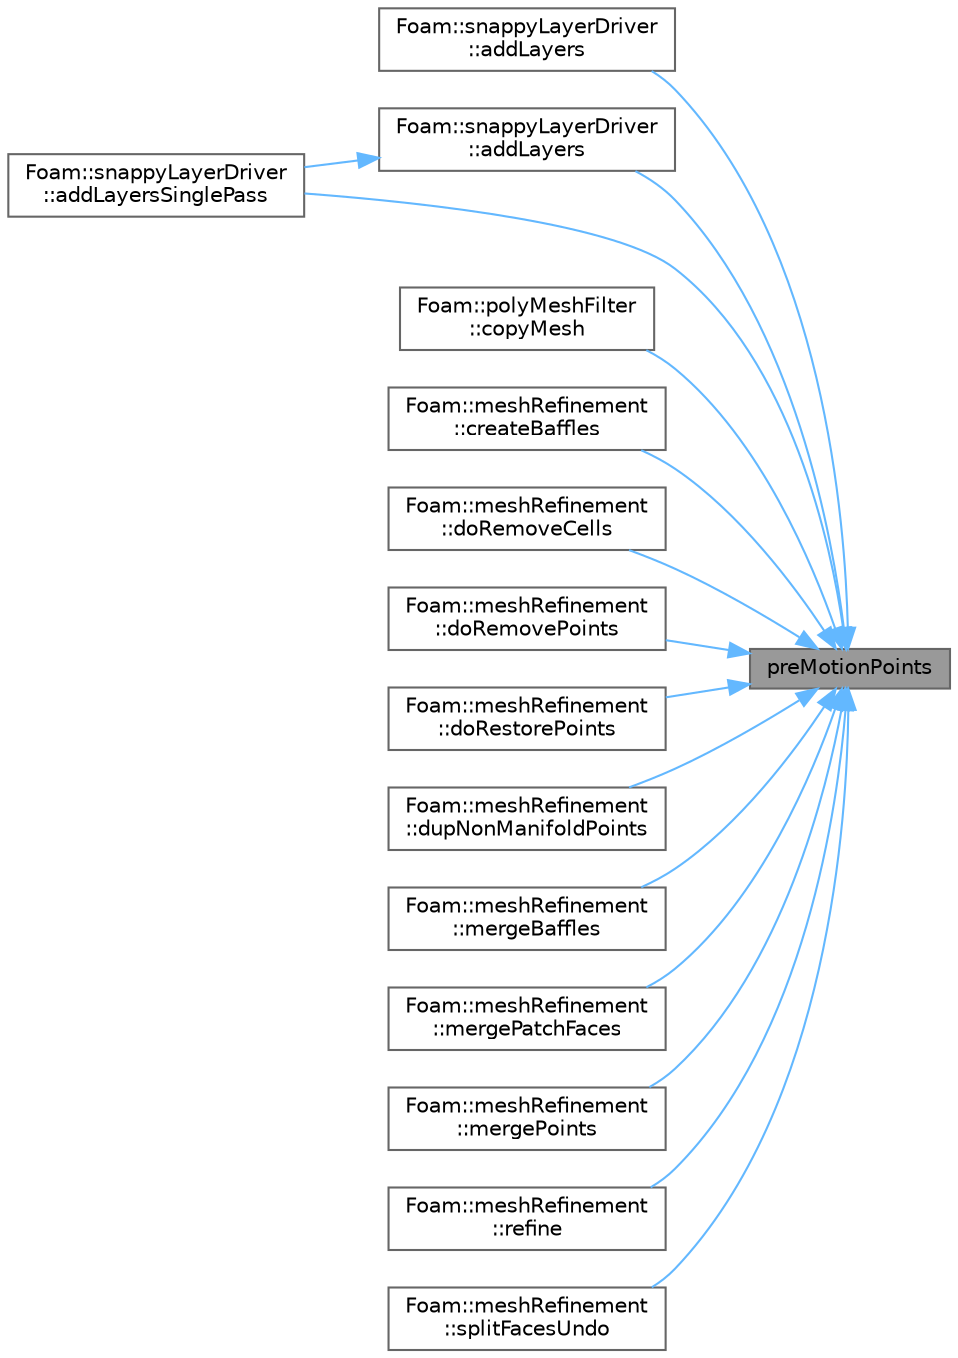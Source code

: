 digraph "preMotionPoints"
{
 // LATEX_PDF_SIZE
  bgcolor="transparent";
  edge [fontname=Helvetica,fontsize=10,labelfontname=Helvetica,labelfontsize=10];
  node [fontname=Helvetica,fontsize=10,shape=box,height=0.2,width=0.4];
  rankdir="RL";
  Node1 [id="Node000001",label="preMotionPoints",height=0.2,width=0.4,color="gray40", fillcolor="grey60", style="filled", fontcolor="black",tooltip=" "];
  Node1 -> Node2 [id="edge1_Node000001_Node000002",dir="back",color="steelblue1",style="solid",tooltip=" "];
  Node2 [id="Node000002",label="Foam::snappyLayerDriver\l::addLayers",height=0.2,width=0.4,color="grey40", fillcolor="white", style="filled",URL="$classFoam_1_1snappyLayerDriver.html#a2654851d1ffedc26e8ff1424f7097ba6",tooltip=" "];
  Node1 -> Node3 [id="edge2_Node000001_Node000003",dir="back",color="steelblue1",style="solid",tooltip=" "];
  Node3 [id="Node000003",label="Foam::snappyLayerDriver\l::addLayers",height=0.2,width=0.4,color="grey40", fillcolor="white", style="filled",URL="$classFoam_1_1snappyLayerDriver.html#a763fdd4af75939b41f923967cbc004af",tooltip=" "];
  Node3 -> Node4 [id="edge3_Node000003_Node000004",dir="back",color="steelblue1",style="solid",tooltip=" "];
  Node4 [id="Node000004",label="Foam::snappyLayerDriver\l::addLayersSinglePass",height=0.2,width=0.4,color="grey40", fillcolor="white", style="filled",URL="$classFoam_1_1snappyLayerDriver.html#a583ba067f4573637907a1ae35074ad8b",tooltip=" "];
  Node1 -> Node4 [id="edge4_Node000001_Node000004",dir="back",color="steelblue1",style="solid",tooltip=" "];
  Node1 -> Node5 [id="edge5_Node000001_Node000005",dir="back",color="steelblue1",style="solid",tooltip=" "];
  Node5 [id="Node000005",label="Foam::polyMeshFilter\l::copyMesh",height=0.2,width=0.4,color="grey40", fillcolor="white", style="filled",URL="$classFoam_1_1polyMeshFilter.html#a6d46f578539dd45f89a6ea89738c75b5",tooltip=" "];
  Node1 -> Node6 [id="edge6_Node000001_Node000006",dir="back",color="steelblue1",style="solid",tooltip=" "];
  Node6 [id="Node000006",label="Foam::meshRefinement\l::createBaffles",height=0.2,width=0.4,color="grey40", fillcolor="white", style="filled",URL="$classFoam_1_1meshRefinement.html#adf59ba1ba1060862e3274059692eea57",tooltip=" "];
  Node1 -> Node7 [id="edge7_Node000001_Node000007",dir="back",color="steelblue1",style="solid",tooltip=" "];
  Node7 [id="Node000007",label="Foam::meshRefinement\l::doRemoveCells",height=0.2,width=0.4,color="grey40", fillcolor="white", style="filled",URL="$classFoam_1_1meshRefinement.html#a83e3bb2e199d4b70c1267e514e0087f9",tooltip=" "];
  Node1 -> Node8 [id="edge8_Node000001_Node000008",dir="back",color="steelblue1",style="solid",tooltip=" "];
  Node8 [id="Node000008",label="Foam::meshRefinement\l::doRemovePoints",height=0.2,width=0.4,color="grey40", fillcolor="white", style="filled",URL="$classFoam_1_1meshRefinement.html#abc00befdbca6596b6efcb39b90efbee3",tooltip=" "];
  Node1 -> Node9 [id="edge9_Node000001_Node000009",dir="back",color="steelblue1",style="solid",tooltip=" "];
  Node9 [id="Node000009",label="Foam::meshRefinement\l::doRestorePoints",height=0.2,width=0.4,color="grey40", fillcolor="white", style="filled",URL="$classFoam_1_1meshRefinement.html#a53184ae27cf1ac7a736faed4abf1c9d6",tooltip=" "];
  Node1 -> Node10 [id="edge10_Node000001_Node000010",dir="back",color="steelblue1",style="solid",tooltip=" "];
  Node10 [id="Node000010",label="Foam::meshRefinement\l::dupNonManifoldPoints",height=0.2,width=0.4,color="grey40", fillcolor="white", style="filled",URL="$classFoam_1_1meshRefinement.html#a9dbc8bd1d38070053486014e911d03a1",tooltip=" "];
  Node1 -> Node11 [id="edge11_Node000001_Node000011",dir="back",color="steelblue1",style="solid",tooltip=" "];
  Node11 [id="Node000011",label="Foam::meshRefinement\l::mergeBaffles",height=0.2,width=0.4,color="grey40", fillcolor="white", style="filled",URL="$classFoam_1_1meshRefinement.html#a73f27eb53d6b6d02316a3fd17f5782b1",tooltip=" "];
  Node1 -> Node12 [id="edge12_Node000001_Node000012",dir="back",color="steelblue1",style="solid",tooltip=" "];
  Node12 [id="Node000012",label="Foam::meshRefinement\l::mergePatchFaces",height=0.2,width=0.4,color="grey40", fillcolor="white", style="filled",URL="$classFoam_1_1meshRefinement.html#a8a78f1f33f714c4c8ccc1f77423ec0a3",tooltip=" "];
  Node1 -> Node13 [id="edge13_Node000001_Node000013",dir="back",color="steelblue1",style="solid",tooltip=" "];
  Node13 [id="Node000013",label="Foam::meshRefinement\l::mergePoints",height=0.2,width=0.4,color="grey40", fillcolor="white", style="filled",URL="$classFoam_1_1meshRefinement.html#a50f522ab008d9fffeaf6f9d5a7803854",tooltip=" "];
  Node1 -> Node14 [id="edge14_Node000001_Node000014",dir="back",color="steelblue1",style="solid",tooltip=" "];
  Node14 [id="Node000014",label="Foam::meshRefinement\l::refine",height=0.2,width=0.4,color="grey40", fillcolor="white", style="filled",URL="$classFoam_1_1meshRefinement.html#ac9571690bc552fe5150042c81c4f8229",tooltip=" "];
  Node1 -> Node15 [id="edge15_Node000001_Node000015",dir="back",color="steelblue1",style="solid",tooltip=" "];
  Node15 [id="Node000015",label="Foam::meshRefinement\l::splitFacesUndo",height=0.2,width=0.4,color="grey40", fillcolor="white", style="filled",URL="$classFoam_1_1meshRefinement.html#a0be129b918b3689cdc62d3063405a6a2",tooltip=" "];
}
